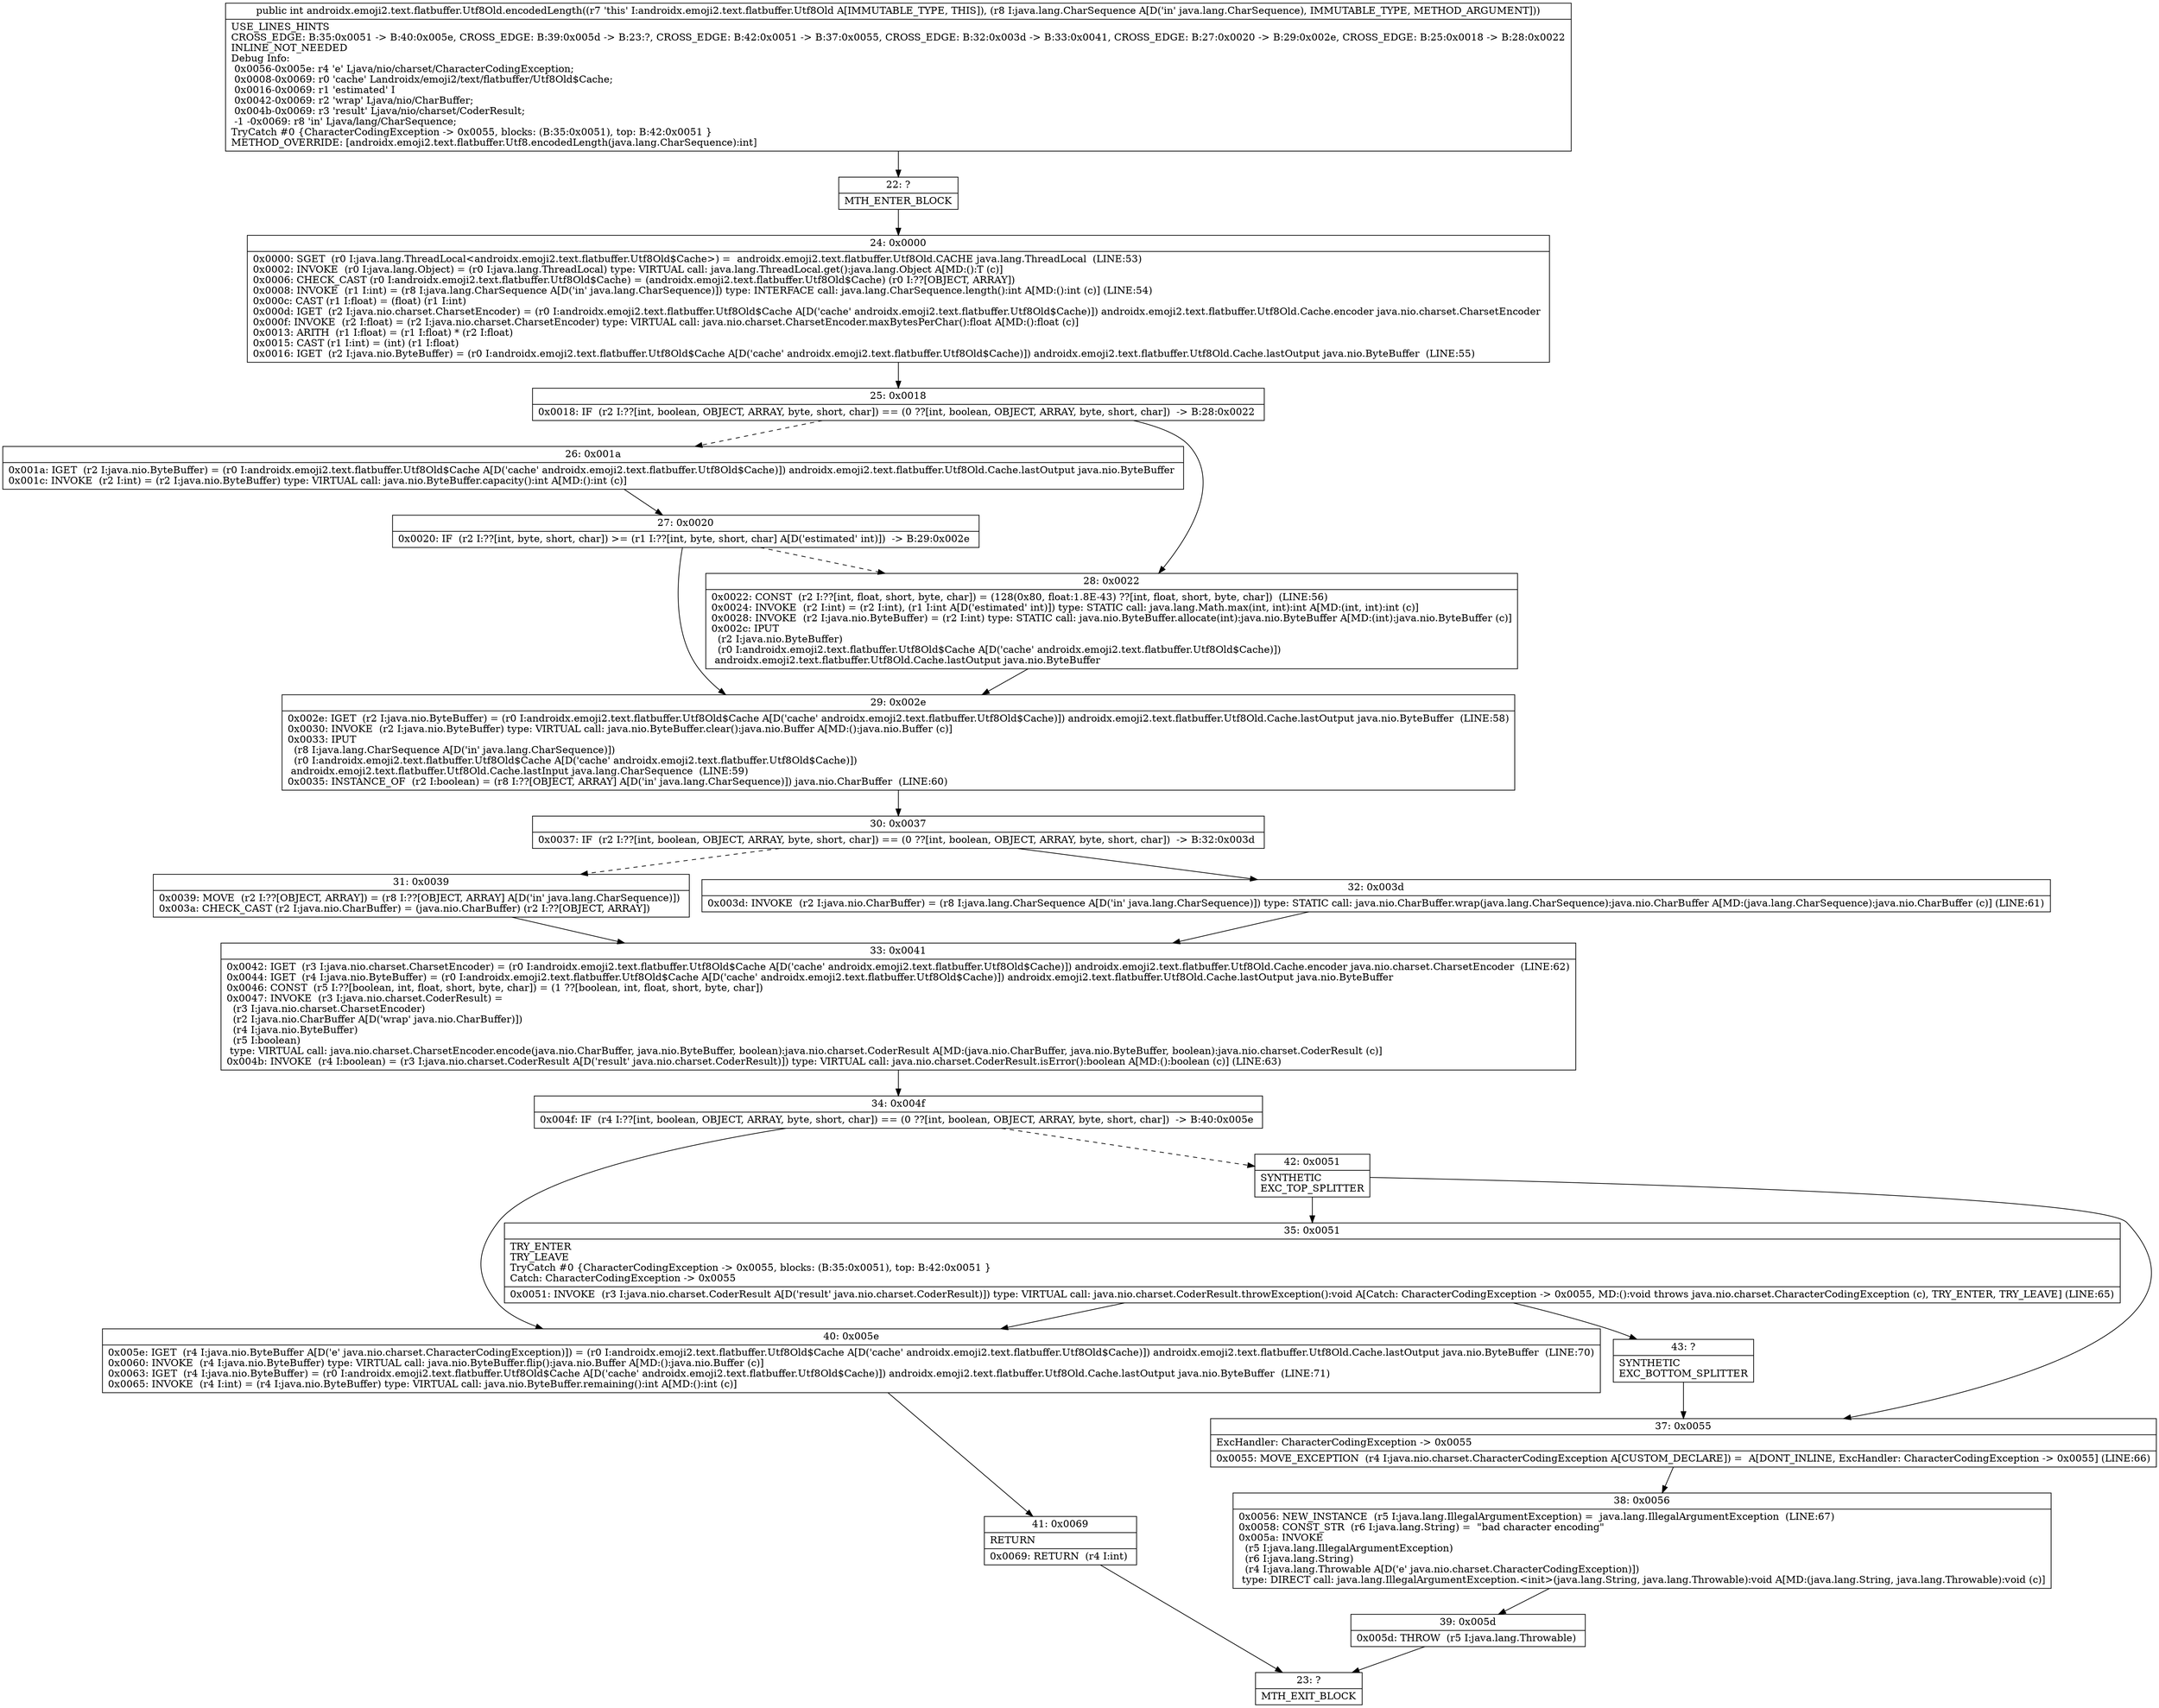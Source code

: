 digraph "CFG forandroidx.emoji2.text.flatbuffer.Utf8Old.encodedLength(Ljava\/lang\/CharSequence;)I" {
Node_22 [shape=record,label="{22\:\ ?|MTH_ENTER_BLOCK\l}"];
Node_24 [shape=record,label="{24\:\ 0x0000|0x0000: SGET  (r0 I:java.lang.ThreadLocal\<androidx.emoji2.text.flatbuffer.Utf8Old$Cache\>) =  androidx.emoji2.text.flatbuffer.Utf8Old.CACHE java.lang.ThreadLocal  (LINE:53)\l0x0002: INVOKE  (r0 I:java.lang.Object) = (r0 I:java.lang.ThreadLocal) type: VIRTUAL call: java.lang.ThreadLocal.get():java.lang.Object A[MD:():T (c)]\l0x0006: CHECK_CAST (r0 I:androidx.emoji2.text.flatbuffer.Utf8Old$Cache) = (androidx.emoji2.text.flatbuffer.Utf8Old$Cache) (r0 I:??[OBJECT, ARRAY]) \l0x0008: INVOKE  (r1 I:int) = (r8 I:java.lang.CharSequence A[D('in' java.lang.CharSequence)]) type: INTERFACE call: java.lang.CharSequence.length():int A[MD:():int (c)] (LINE:54)\l0x000c: CAST (r1 I:float) = (float) (r1 I:int) \l0x000d: IGET  (r2 I:java.nio.charset.CharsetEncoder) = (r0 I:androidx.emoji2.text.flatbuffer.Utf8Old$Cache A[D('cache' androidx.emoji2.text.flatbuffer.Utf8Old$Cache)]) androidx.emoji2.text.flatbuffer.Utf8Old.Cache.encoder java.nio.charset.CharsetEncoder \l0x000f: INVOKE  (r2 I:float) = (r2 I:java.nio.charset.CharsetEncoder) type: VIRTUAL call: java.nio.charset.CharsetEncoder.maxBytesPerChar():float A[MD:():float (c)]\l0x0013: ARITH  (r1 I:float) = (r1 I:float) * (r2 I:float) \l0x0015: CAST (r1 I:int) = (int) (r1 I:float) \l0x0016: IGET  (r2 I:java.nio.ByteBuffer) = (r0 I:androidx.emoji2.text.flatbuffer.Utf8Old$Cache A[D('cache' androidx.emoji2.text.flatbuffer.Utf8Old$Cache)]) androidx.emoji2.text.flatbuffer.Utf8Old.Cache.lastOutput java.nio.ByteBuffer  (LINE:55)\l}"];
Node_25 [shape=record,label="{25\:\ 0x0018|0x0018: IF  (r2 I:??[int, boolean, OBJECT, ARRAY, byte, short, char]) == (0 ??[int, boolean, OBJECT, ARRAY, byte, short, char])  \-\> B:28:0x0022 \l}"];
Node_26 [shape=record,label="{26\:\ 0x001a|0x001a: IGET  (r2 I:java.nio.ByteBuffer) = (r0 I:androidx.emoji2.text.flatbuffer.Utf8Old$Cache A[D('cache' androidx.emoji2.text.flatbuffer.Utf8Old$Cache)]) androidx.emoji2.text.flatbuffer.Utf8Old.Cache.lastOutput java.nio.ByteBuffer \l0x001c: INVOKE  (r2 I:int) = (r2 I:java.nio.ByteBuffer) type: VIRTUAL call: java.nio.ByteBuffer.capacity():int A[MD:():int (c)]\l}"];
Node_27 [shape=record,label="{27\:\ 0x0020|0x0020: IF  (r2 I:??[int, byte, short, char]) \>= (r1 I:??[int, byte, short, char] A[D('estimated' int)])  \-\> B:29:0x002e \l}"];
Node_29 [shape=record,label="{29\:\ 0x002e|0x002e: IGET  (r2 I:java.nio.ByteBuffer) = (r0 I:androidx.emoji2.text.flatbuffer.Utf8Old$Cache A[D('cache' androidx.emoji2.text.flatbuffer.Utf8Old$Cache)]) androidx.emoji2.text.flatbuffer.Utf8Old.Cache.lastOutput java.nio.ByteBuffer  (LINE:58)\l0x0030: INVOKE  (r2 I:java.nio.ByteBuffer) type: VIRTUAL call: java.nio.ByteBuffer.clear():java.nio.Buffer A[MD:():java.nio.Buffer (c)]\l0x0033: IPUT  \l  (r8 I:java.lang.CharSequence A[D('in' java.lang.CharSequence)])\l  (r0 I:androidx.emoji2.text.flatbuffer.Utf8Old$Cache A[D('cache' androidx.emoji2.text.flatbuffer.Utf8Old$Cache)])\l androidx.emoji2.text.flatbuffer.Utf8Old.Cache.lastInput java.lang.CharSequence  (LINE:59)\l0x0035: INSTANCE_OF  (r2 I:boolean) = (r8 I:??[OBJECT, ARRAY] A[D('in' java.lang.CharSequence)]) java.nio.CharBuffer  (LINE:60)\l}"];
Node_30 [shape=record,label="{30\:\ 0x0037|0x0037: IF  (r2 I:??[int, boolean, OBJECT, ARRAY, byte, short, char]) == (0 ??[int, boolean, OBJECT, ARRAY, byte, short, char])  \-\> B:32:0x003d \l}"];
Node_31 [shape=record,label="{31\:\ 0x0039|0x0039: MOVE  (r2 I:??[OBJECT, ARRAY]) = (r8 I:??[OBJECT, ARRAY] A[D('in' java.lang.CharSequence)]) \l0x003a: CHECK_CAST (r2 I:java.nio.CharBuffer) = (java.nio.CharBuffer) (r2 I:??[OBJECT, ARRAY]) \l}"];
Node_33 [shape=record,label="{33\:\ 0x0041|0x0042: IGET  (r3 I:java.nio.charset.CharsetEncoder) = (r0 I:androidx.emoji2.text.flatbuffer.Utf8Old$Cache A[D('cache' androidx.emoji2.text.flatbuffer.Utf8Old$Cache)]) androidx.emoji2.text.flatbuffer.Utf8Old.Cache.encoder java.nio.charset.CharsetEncoder  (LINE:62)\l0x0044: IGET  (r4 I:java.nio.ByteBuffer) = (r0 I:androidx.emoji2.text.flatbuffer.Utf8Old$Cache A[D('cache' androidx.emoji2.text.flatbuffer.Utf8Old$Cache)]) androidx.emoji2.text.flatbuffer.Utf8Old.Cache.lastOutput java.nio.ByteBuffer \l0x0046: CONST  (r5 I:??[boolean, int, float, short, byte, char]) = (1 ??[boolean, int, float, short, byte, char]) \l0x0047: INVOKE  (r3 I:java.nio.charset.CoderResult) = \l  (r3 I:java.nio.charset.CharsetEncoder)\l  (r2 I:java.nio.CharBuffer A[D('wrap' java.nio.CharBuffer)])\l  (r4 I:java.nio.ByteBuffer)\l  (r5 I:boolean)\l type: VIRTUAL call: java.nio.charset.CharsetEncoder.encode(java.nio.CharBuffer, java.nio.ByteBuffer, boolean):java.nio.charset.CoderResult A[MD:(java.nio.CharBuffer, java.nio.ByteBuffer, boolean):java.nio.charset.CoderResult (c)]\l0x004b: INVOKE  (r4 I:boolean) = (r3 I:java.nio.charset.CoderResult A[D('result' java.nio.charset.CoderResult)]) type: VIRTUAL call: java.nio.charset.CoderResult.isError():boolean A[MD:():boolean (c)] (LINE:63)\l}"];
Node_34 [shape=record,label="{34\:\ 0x004f|0x004f: IF  (r4 I:??[int, boolean, OBJECT, ARRAY, byte, short, char]) == (0 ??[int, boolean, OBJECT, ARRAY, byte, short, char])  \-\> B:40:0x005e \l}"];
Node_40 [shape=record,label="{40\:\ 0x005e|0x005e: IGET  (r4 I:java.nio.ByteBuffer A[D('e' java.nio.charset.CharacterCodingException)]) = (r0 I:androidx.emoji2.text.flatbuffer.Utf8Old$Cache A[D('cache' androidx.emoji2.text.flatbuffer.Utf8Old$Cache)]) androidx.emoji2.text.flatbuffer.Utf8Old.Cache.lastOutput java.nio.ByteBuffer  (LINE:70)\l0x0060: INVOKE  (r4 I:java.nio.ByteBuffer) type: VIRTUAL call: java.nio.ByteBuffer.flip():java.nio.Buffer A[MD:():java.nio.Buffer (c)]\l0x0063: IGET  (r4 I:java.nio.ByteBuffer) = (r0 I:androidx.emoji2.text.flatbuffer.Utf8Old$Cache A[D('cache' androidx.emoji2.text.flatbuffer.Utf8Old$Cache)]) androidx.emoji2.text.flatbuffer.Utf8Old.Cache.lastOutput java.nio.ByteBuffer  (LINE:71)\l0x0065: INVOKE  (r4 I:int) = (r4 I:java.nio.ByteBuffer) type: VIRTUAL call: java.nio.ByteBuffer.remaining():int A[MD:():int (c)]\l}"];
Node_41 [shape=record,label="{41\:\ 0x0069|RETURN\l|0x0069: RETURN  (r4 I:int) \l}"];
Node_23 [shape=record,label="{23\:\ ?|MTH_EXIT_BLOCK\l}"];
Node_42 [shape=record,label="{42\:\ 0x0051|SYNTHETIC\lEXC_TOP_SPLITTER\l}"];
Node_35 [shape=record,label="{35\:\ 0x0051|TRY_ENTER\lTRY_LEAVE\lTryCatch #0 \{CharacterCodingException \-\> 0x0055, blocks: (B:35:0x0051), top: B:42:0x0051 \}\lCatch: CharacterCodingException \-\> 0x0055\l|0x0051: INVOKE  (r3 I:java.nio.charset.CoderResult A[D('result' java.nio.charset.CoderResult)]) type: VIRTUAL call: java.nio.charset.CoderResult.throwException():void A[Catch: CharacterCodingException \-\> 0x0055, MD:():void throws java.nio.charset.CharacterCodingException (c), TRY_ENTER, TRY_LEAVE] (LINE:65)\l}"];
Node_43 [shape=record,label="{43\:\ ?|SYNTHETIC\lEXC_BOTTOM_SPLITTER\l}"];
Node_37 [shape=record,label="{37\:\ 0x0055|ExcHandler: CharacterCodingException \-\> 0x0055\l|0x0055: MOVE_EXCEPTION  (r4 I:java.nio.charset.CharacterCodingException A[CUSTOM_DECLARE]) =  A[DONT_INLINE, ExcHandler: CharacterCodingException \-\> 0x0055] (LINE:66)\l}"];
Node_38 [shape=record,label="{38\:\ 0x0056|0x0056: NEW_INSTANCE  (r5 I:java.lang.IllegalArgumentException) =  java.lang.IllegalArgumentException  (LINE:67)\l0x0058: CONST_STR  (r6 I:java.lang.String) =  \"bad character encoding\" \l0x005a: INVOKE  \l  (r5 I:java.lang.IllegalArgumentException)\l  (r6 I:java.lang.String)\l  (r4 I:java.lang.Throwable A[D('e' java.nio.charset.CharacterCodingException)])\l type: DIRECT call: java.lang.IllegalArgumentException.\<init\>(java.lang.String, java.lang.Throwable):void A[MD:(java.lang.String, java.lang.Throwable):void (c)]\l}"];
Node_39 [shape=record,label="{39\:\ 0x005d|0x005d: THROW  (r5 I:java.lang.Throwable) \l}"];
Node_32 [shape=record,label="{32\:\ 0x003d|0x003d: INVOKE  (r2 I:java.nio.CharBuffer) = (r8 I:java.lang.CharSequence A[D('in' java.lang.CharSequence)]) type: STATIC call: java.nio.CharBuffer.wrap(java.lang.CharSequence):java.nio.CharBuffer A[MD:(java.lang.CharSequence):java.nio.CharBuffer (c)] (LINE:61)\l}"];
Node_28 [shape=record,label="{28\:\ 0x0022|0x0022: CONST  (r2 I:??[int, float, short, byte, char]) = (128(0x80, float:1.8E\-43) ??[int, float, short, byte, char])  (LINE:56)\l0x0024: INVOKE  (r2 I:int) = (r2 I:int), (r1 I:int A[D('estimated' int)]) type: STATIC call: java.lang.Math.max(int, int):int A[MD:(int, int):int (c)]\l0x0028: INVOKE  (r2 I:java.nio.ByteBuffer) = (r2 I:int) type: STATIC call: java.nio.ByteBuffer.allocate(int):java.nio.ByteBuffer A[MD:(int):java.nio.ByteBuffer (c)]\l0x002c: IPUT  \l  (r2 I:java.nio.ByteBuffer)\l  (r0 I:androidx.emoji2.text.flatbuffer.Utf8Old$Cache A[D('cache' androidx.emoji2.text.flatbuffer.Utf8Old$Cache)])\l androidx.emoji2.text.flatbuffer.Utf8Old.Cache.lastOutput java.nio.ByteBuffer \l}"];
MethodNode[shape=record,label="{public int androidx.emoji2.text.flatbuffer.Utf8Old.encodedLength((r7 'this' I:androidx.emoji2.text.flatbuffer.Utf8Old A[IMMUTABLE_TYPE, THIS]), (r8 I:java.lang.CharSequence A[D('in' java.lang.CharSequence), IMMUTABLE_TYPE, METHOD_ARGUMENT]))  | USE_LINES_HINTS\lCROSS_EDGE: B:35:0x0051 \-\> B:40:0x005e, CROSS_EDGE: B:39:0x005d \-\> B:23:?, CROSS_EDGE: B:42:0x0051 \-\> B:37:0x0055, CROSS_EDGE: B:32:0x003d \-\> B:33:0x0041, CROSS_EDGE: B:27:0x0020 \-\> B:29:0x002e, CROSS_EDGE: B:25:0x0018 \-\> B:28:0x0022\lINLINE_NOT_NEEDED\lDebug Info:\l  0x0056\-0x005e: r4 'e' Ljava\/nio\/charset\/CharacterCodingException;\l  0x0008\-0x0069: r0 'cache' Landroidx\/emoji2\/text\/flatbuffer\/Utf8Old$Cache;\l  0x0016\-0x0069: r1 'estimated' I\l  0x0042\-0x0069: r2 'wrap' Ljava\/nio\/CharBuffer;\l  0x004b\-0x0069: r3 'result' Ljava\/nio\/charset\/CoderResult;\l  \-1 \-0x0069: r8 'in' Ljava\/lang\/CharSequence;\lTryCatch #0 \{CharacterCodingException \-\> 0x0055, blocks: (B:35:0x0051), top: B:42:0x0051 \}\lMETHOD_OVERRIDE: [androidx.emoji2.text.flatbuffer.Utf8.encodedLength(java.lang.CharSequence):int]\l}"];
MethodNode -> Node_22;Node_22 -> Node_24;
Node_24 -> Node_25;
Node_25 -> Node_26[style=dashed];
Node_25 -> Node_28;
Node_26 -> Node_27;
Node_27 -> Node_28[style=dashed];
Node_27 -> Node_29;
Node_29 -> Node_30;
Node_30 -> Node_31[style=dashed];
Node_30 -> Node_32;
Node_31 -> Node_33;
Node_33 -> Node_34;
Node_34 -> Node_40;
Node_34 -> Node_42[style=dashed];
Node_40 -> Node_41;
Node_41 -> Node_23;
Node_42 -> Node_35;
Node_42 -> Node_37;
Node_35 -> Node_40;
Node_35 -> Node_43;
Node_43 -> Node_37;
Node_37 -> Node_38;
Node_38 -> Node_39;
Node_39 -> Node_23;
Node_32 -> Node_33;
Node_28 -> Node_29;
}

